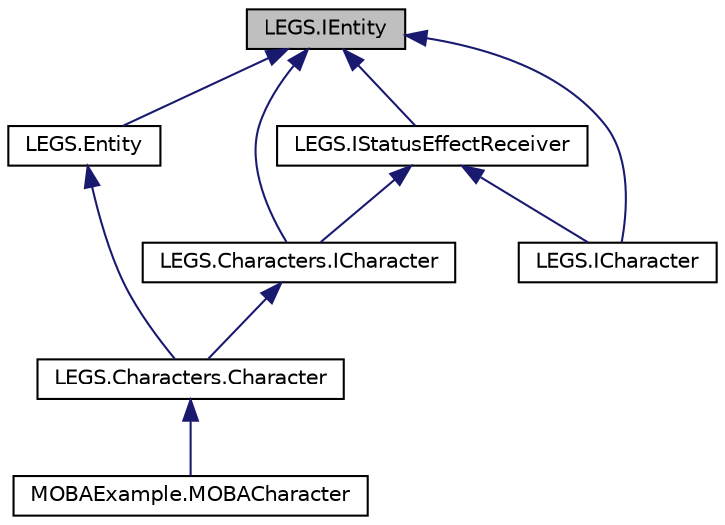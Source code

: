 digraph "LEGS.IEntity"
{
 // LATEX_PDF_SIZE
  edge [fontname="Helvetica",fontsize="10",labelfontname="Helvetica",labelfontsize="10"];
  node [fontname="Helvetica",fontsize="10",shape=record];
  Node1 [label="LEGS.IEntity",height=0.2,width=0.4,color="black", fillcolor="grey75", style="filled", fontcolor="black",tooltip="Represents a LeGS object. This is the base type for most LeGS types."];
  Node1 -> Node2 [dir="back",color="midnightblue",fontsize="10",style="solid",fontname="Helvetica"];
  Node2 [label="LEGS.Characters.ICharacter",height=0.2,width=0.4,color="black", fillcolor="white", style="filled",URL="$interfaceLEGS_1_1Characters_1_1ICharacter.html",tooltip="For characters that can receive damage & status effects."];
  Node2 -> Node3 [dir="back",color="midnightblue",fontsize="10",style="solid",fontname="Helvetica"];
  Node3 [label="LEGS.Characters.Character",height=0.2,width=0.4,color="black", fillcolor="white", style="filled",URL="$classLEGS_1_1Characters_1_1Character.html",tooltip="Simple class for an ICharacter & IAttributeHolder implementation."];
  Node3 -> Node4 [dir="back",color="midnightblue",fontsize="10",style="solid",fontname="Helvetica"];
  Node4 [label="MOBAExample.MOBACharacter",height=0.2,width=0.4,color="black", fillcolor="white", style="filled",URL="$classMOBAExample_1_1MOBACharacter.html",tooltip=" "];
  Node1 -> Node5 [dir="back",color="midnightblue",fontsize="10",style="solid",fontname="Helvetica"];
  Node5 [label="LEGS.Entity",height=0.2,width=0.4,color="black", fillcolor="white", style="filled",URL="$classLEGS_1_1Entity.html",tooltip="MonoBehaviour base implementation of an IEntity"];
  Node5 -> Node3 [dir="back",color="midnightblue",fontsize="10",style="solid",fontname="Helvetica"];
  Node1 -> Node6 [dir="back",color="midnightblue",fontsize="10",style="solid",fontname="Helvetica"];
  Node6 [label="LEGS.ICharacter",height=0.2,width=0.4,color="black", fillcolor="white", style="filled",URL="$interfaceLEGS_1_1ICharacter.html",tooltip="For characters that can receive damage & status effects."];
  Node1 -> Node7 [dir="back",color="midnightblue",fontsize="10",style="solid",fontname="Helvetica"];
  Node7 [label="LEGS.IStatusEffectReceiver",height=0.2,width=0.4,color="black", fillcolor="white", style="filled",URL="$interfaceLEGS_1_1IStatusEffectReceiver.html",tooltip="An IEntity that can have IStatusEffects added and removed"];
  Node7 -> Node2 [dir="back",color="midnightblue",fontsize="10",style="solid",fontname="Helvetica"];
  Node7 -> Node6 [dir="back",color="midnightblue",fontsize="10",style="solid",fontname="Helvetica"];
}

